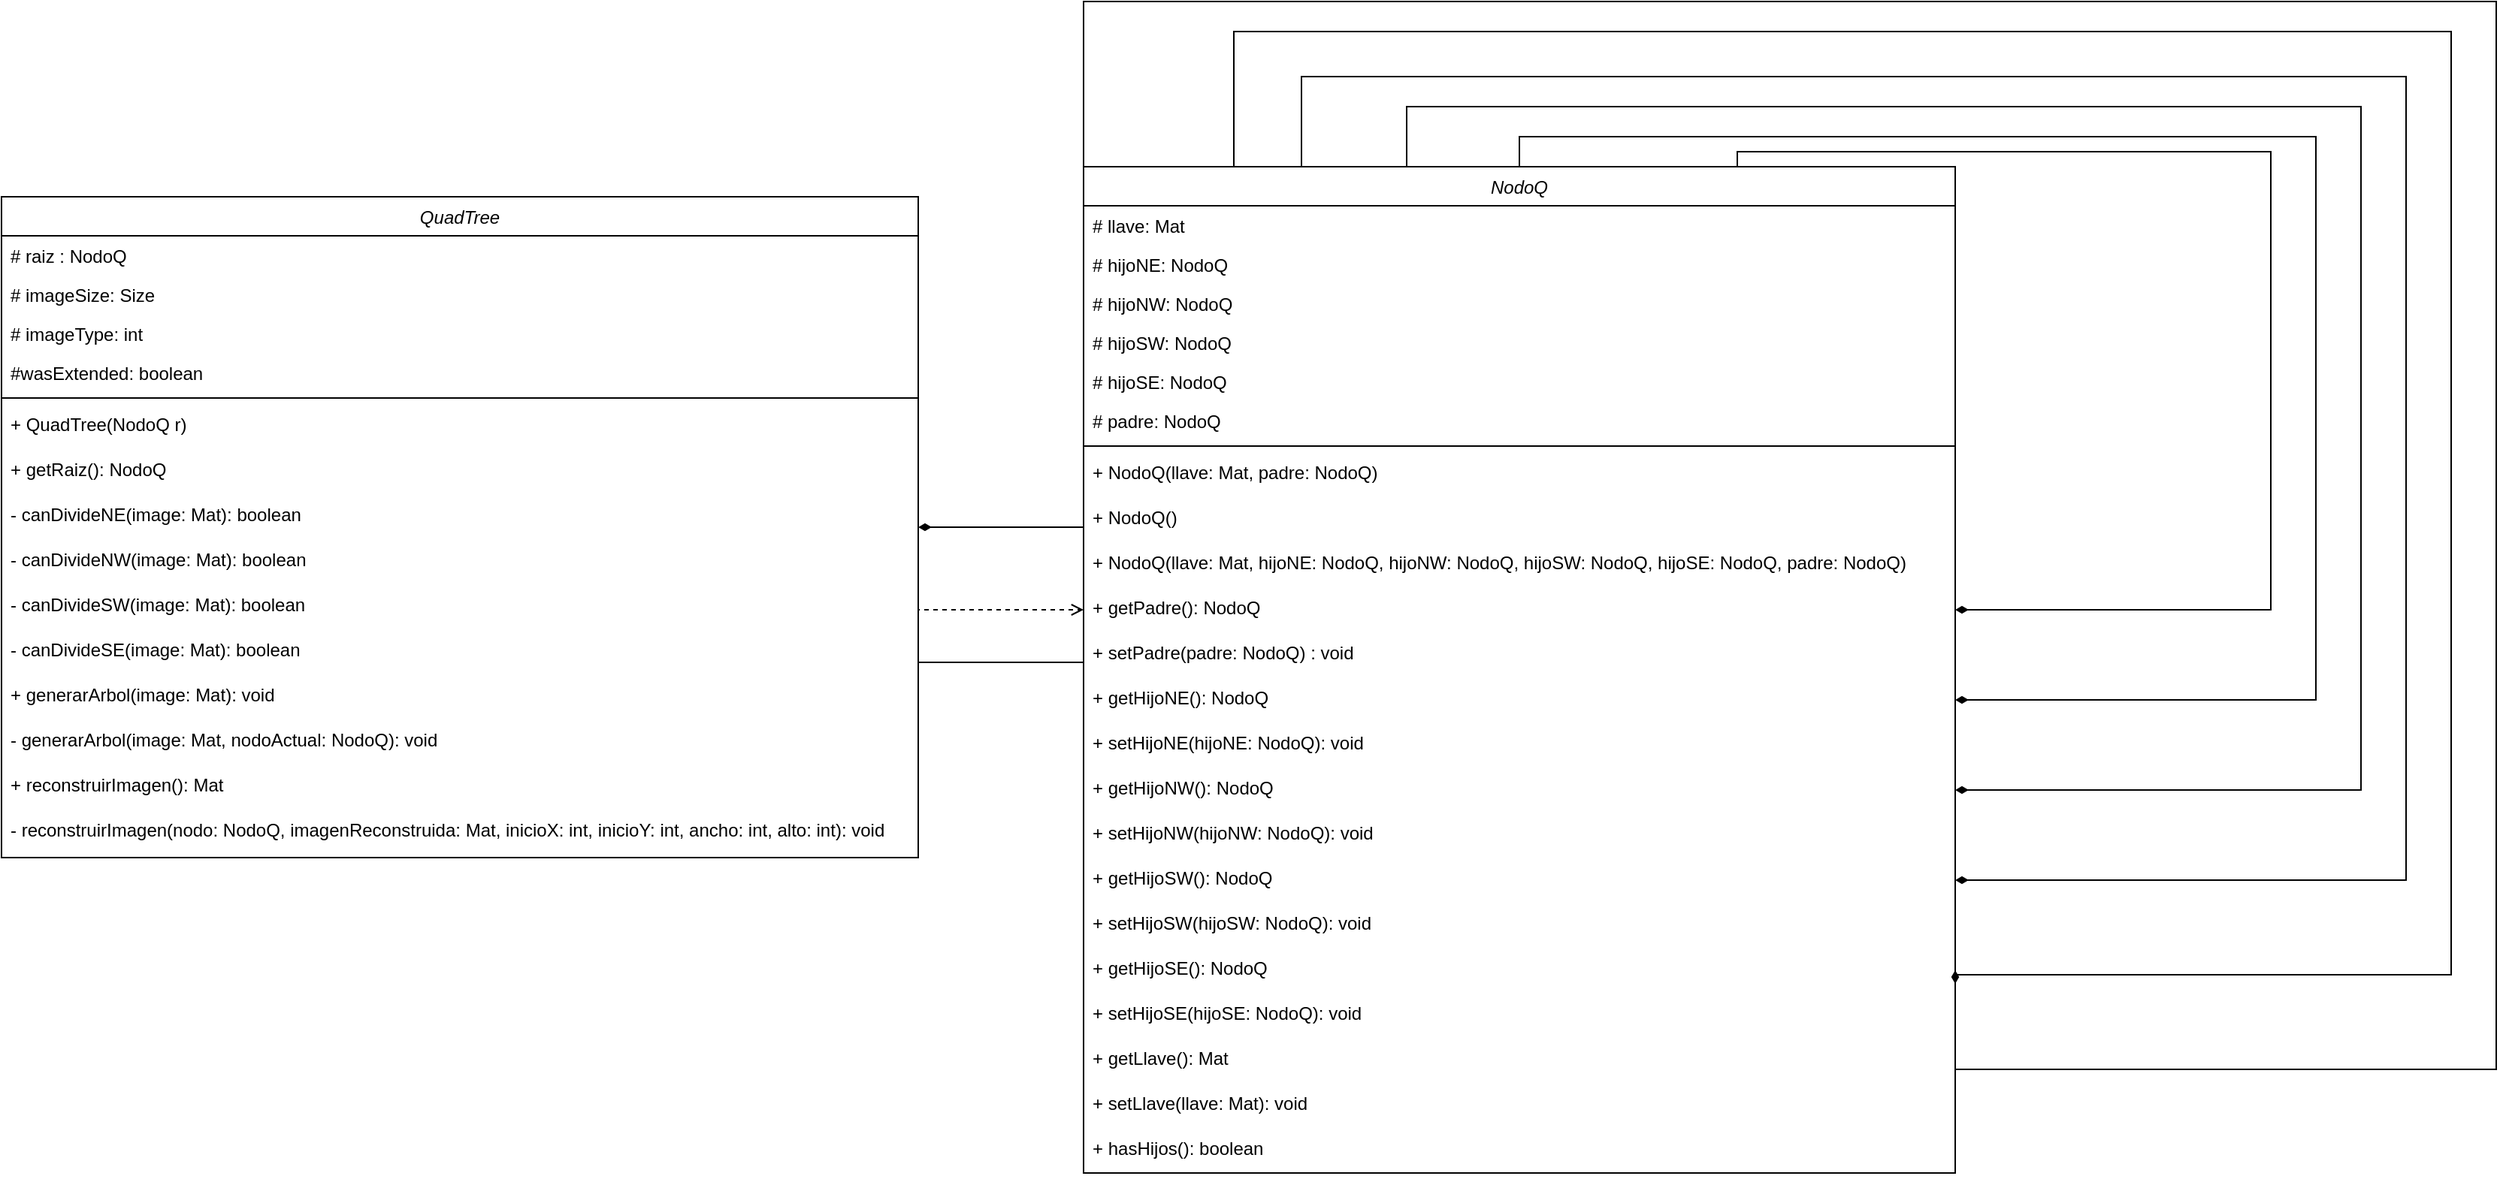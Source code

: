 <mxfile version="22.0.6" type="device">
  <diagram id="C5RBs43oDa-KdzZeNtuy" name="Page-1">
    <mxGraphModel dx="1843" dy="1996" grid="1" gridSize="10" guides="1" tooltips="1" connect="1" arrows="1" fold="1" page="1" pageScale="1" pageWidth="827" pageHeight="1169" math="0" shadow="0">
      <root>
        <mxCell id="WIyWlLk6GJQsqaUBKTNV-0" />
        <mxCell id="WIyWlLk6GJQsqaUBKTNV-1" parent="WIyWlLk6GJQsqaUBKTNV-0" />
        <mxCell id="zkfFHV4jXpPFQw0GAbJ--0" value="QuadTree" style="swimlane;fontStyle=2;align=center;verticalAlign=top;childLayout=stackLayout;horizontal=1;startSize=26;horizontalStack=0;resizeParent=1;resizeLast=0;collapsible=1;marginBottom=0;rounded=0;shadow=0;strokeWidth=1;" parent="WIyWlLk6GJQsqaUBKTNV-1" vertex="1">
          <mxGeometry x="50" y="90" width="610" height="440" as="geometry">
            <mxRectangle x="230" y="140" width="160" height="26" as="alternateBounds" />
          </mxGeometry>
        </mxCell>
        <mxCell id="Glf05ymJiexmFn3EhBXO-1" value="# raiz : NodoQ" style="text;align=left;verticalAlign=top;spacingLeft=4;spacingRight=4;overflow=hidden;rotatable=0;points=[[0,0.5],[1,0.5]];portConstraint=eastwest;" parent="zkfFHV4jXpPFQw0GAbJ--0" vertex="1">
          <mxGeometry y="26" width="610" height="26" as="geometry" />
        </mxCell>
        <mxCell id="Glf05ymJiexmFn3EhBXO-2" value="# imageSize: Size" style="text;align=left;verticalAlign=top;spacingLeft=4;spacingRight=4;overflow=hidden;rotatable=0;points=[[0,0.5],[1,0.5]];portConstraint=eastwest;" parent="zkfFHV4jXpPFQw0GAbJ--0" vertex="1">
          <mxGeometry y="52" width="610" height="26" as="geometry" />
        </mxCell>
        <mxCell id="Glf05ymJiexmFn3EhBXO-3" value="# imageType: int" style="text;align=left;verticalAlign=top;spacingLeft=4;spacingRight=4;overflow=hidden;rotatable=0;points=[[0,0.5],[1,0.5]];portConstraint=eastwest;" parent="zkfFHV4jXpPFQw0GAbJ--0" vertex="1">
          <mxGeometry y="78" width="610" height="26" as="geometry" />
        </mxCell>
        <mxCell id="Glf05ymJiexmFn3EhBXO-4" value="#wasExtended: boolean" style="text;align=left;verticalAlign=top;spacingLeft=4;spacingRight=4;overflow=hidden;rotatable=0;points=[[0,0.5],[1,0.5]];portConstraint=eastwest;" parent="zkfFHV4jXpPFQw0GAbJ--0" vertex="1">
          <mxGeometry y="104" width="610" height="26" as="geometry" />
        </mxCell>
        <mxCell id="zkfFHV4jXpPFQw0GAbJ--4" value="" style="line;html=1;strokeWidth=1;align=left;verticalAlign=middle;spacingTop=-1;spacingLeft=3;spacingRight=3;rotatable=0;labelPosition=right;points=[];portConstraint=eastwest;" parent="zkfFHV4jXpPFQw0GAbJ--0" vertex="1">
          <mxGeometry y="130" width="610" height="8" as="geometry" />
        </mxCell>
        <mxCell id="zkfFHV4jXpPFQw0GAbJ--5" value="+ QuadTree(NodoQ r)&#xa;" style="text;align=left;verticalAlign=top;spacingLeft=4;spacingRight=4;overflow=hidden;rotatable=0;points=[[0,0.5],[1,0.5]];portConstraint=eastwest;" parent="zkfFHV4jXpPFQw0GAbJ--0" vertex="1">
          <mxGeometry y="138" width="610" height="30" as="geometry" />
        </mxCell>
        <mxCell id="Glf05ymJiexmFn3EhBXO-6" value="+ getRaiz(): NodoQ&#xa;" style="text;align=left;verticalAlign=top;spacingLeft=4;spacingRight=4;overflow=hidden;rotatable=0;points=[[0,0.5],[1,0.5]];portConstraint=eastwest;" parent="zkfFHV4jXpPFQw0GAbJ--0" vertex="1">
          <mxGeometry y="168" width="610" height="30" as="geometry" />
        </mxCell>
        <mxCell id="Glf05ymJiexmFn3EhBXO-7" value="- canDivideNE(image: Mat): boolean&#xa;" style="text;align=left;verticalAlign=top;spacingLeft=4;spacingRight=4;overflow=hidden;rotatable=0;points=[[0,0.5],[1,0.5]];portConstraint=eastwest;" parent="zkfFHV4jXpPFQw0GAbJ--0" vertex="1">
          <mxGeometry y="198" width="610" height="30" as="geometry" />
        </mxCell>
        <mxCell id="Glf05ymJiexmFn3EhBXO-8" value="- canDivideNW(image: Mat): boolean&#xa;" style="text;align=left;verticalAlign=top;spacingLeft=4;spacingRight=4;overflow=hidden;rotatable=0;points=[[0,0.5],[1,0.5]];portConstraint=eastwest;" parent="zkfFHV4jXpPFQw0GAbJ--0" vertex="1">
          <mxGeometry y="228" width="610" height="30" as="geometry" />
        </mxCell>
        <mxCell id="Glf05ymJiexmFn3EhBXO-9" value="- canDivideSW(image: Mat): boolean&#xa;" style="text;align=left;verticalAlign=top;spacingLeft=4;spacingRight=4;overflow=hidden;rotatable=0;points=[[0,0.5],[1,0.5]];portConstraint=eastwest;" parent="zkfFHV4jXpPFQw0GAbJ--0" vertex="1">
          <mxGeometry y="258" width="610" height="30" as="geometry" />
        </mxCell>
        <mxCell id="Glf05ymJiexmFn3EhBXO-10" value="- canDivideSE(image: Mat): boolean&#xa;" style="text;align=left;verticalAlign=top;spacingLeft=4;spacingRight=4;overflow=hidden;rotatable=0;points=[[0,0.5],[1,0.5]];portConstraint=eastwest;" parent="zkfFHV4jXpPFQw0GAbJ--0" vertex="1">
          <mxGeometry y="288" width="610" height="30" as="geometry" />
        </mxCell>
        <mxCell id="Glf05ymJiexmFn3EhBXO-11" value="+ generarArbol(image: Mat): void" style="text;align=left;verticalAlign=top;spacingLeft=4;spacingRight=4;overflow=hidden;rotatable=0;points=[[0,0.5],[1,0.5]];portConstraint=eastwest;" parent="zkfFHV4jXpPFQw0GAbJ--0" vertex="1">
          <mxGeometry y="318" width="610" height="30" as="geometry" />
        </mxCell>
        <mxCell id="Glf05ymJiexmFn3EhBXO-12" value="- generarArbol(image: Mat, nodoActual: NodoQ): void" style="text;align=left;verticalAlign=top;spacingLeft=4;spacingRight=4;overflow=hidden;rotatable=0;points=[[0,0.5],[1,0.5]];portConstraint=eastwest;" parent="zkfFHV4jXpPFQw0GAbJ--0" vertex="1">
          <mxGeometry y="348" width="610" height="30" as="geometry" />
        </mxCell>
        <mxCell id="Glf05ymJiexmFn3EhBXO-13" value="+ reconstruirImagen(): Mat&#xa;" style="text;align=left;verticalAlign=top;spacingLeft=4;spacingRight=4;overflow=hidden;rotatable=0;points=[[0,0.5],[1,0.5]];portConstraint=eastwest;" parent="zkfFHV4jXpPFQw0GAbJ--0" vertex="1">
          <mxGeometry y="378" width="610" height="30" as="geometry" />
        </mxCell>
        <mxCell id="Glf05ymJiexmFn3EhBXO-14" value="- reconstruirImagen(nodo: NodoQ, imagenReconstruida: Mat, inicioX: int, inicioY: int, ancho: int, alto: int): void" style="text;align=left;verticalAlign=top;spacingLeft=4;spacingRight=4;overflow=hidden;rotatable=0;points=[[0,0.5],[1,0.5]];portConstraint=eastwest;" parent="zkfFHV4jXpPFQw0GAbJ--0" vertex="1">
          <mxGeometry y="408" width="610" height="30" as="geometry" />
        </mxCell>
        <mxCell id="Glf05ymJiexmFn3EhBXO-15" value="NodoQ" style="swimlane;fontStyle=2;align=center;verticalAlign=top;childLayout=stackLayout;horizontal=1;startSize=26;horizontalStack=0;resizeParent=1;resizeLast=0;collapsible=1;marginBottom=0;rounded=0;shadow=0;strokeWidth=1;" parent="WIyWlLk6GJQsqaUBKTNV-1" vertex="1">
          <mxGeometry x="770" y="70" width="580" height="670" as="geometry">
            <mxRectangle x="230" y="140" width="160" height="26" as="alternateBounds" />
          </mxGeometry>
        </mxCell>
        <mxCell id="Glf05ymJiexmFn3EhBXO-16" value="# llave: Mat&#xa;" style="text;align=left;verticalAlign=top;spacingLeft=4;spacingRight=4;overflow=hidden;rotatable=0;points=[[0,0.5],[1,0.5]];portConstraint=eastwest;" parent="Glf05ymJiexmFn3EhBXO-15" vertex="1">
          <mxGeometry y="26" width="580" height="26" as="geometry" />
        </mxCell>
        <mxCell id="Glf05ymJiexmFn3EhBXO-33" value="# hijoNE: NodoQ&#xa;" style="text;align=left;verticalAlign=top;spacingLeft=4;spacingRight=4;overflow=hidden;rotatable=0;points=[[0,0.5],[1,0.5]];portConstraint=eastwest;" parent="Glf05ymJiexmFn3EhBXO-15" vertex="1">
          <mxGeometry y="52" width="580" height="26" as="geometry" />
        </mxCell>
        <mxCell id="Glf05ymJiexmFn3EhBXO-34" value="# hijoNW: NodoQ&#xa;" style="text;align=left;verticalAlign=top;spacingLeft=4;spacingRight=4;overflow=hidden;rotatable=0;points=[[0,0.5],[1,0.5]];portConstraint=eastwest;" parent="Glf05ymJiexmFn3EhBXO-15" vertex="1">
          <mxGeometry y="78" width="580" height="26" as="geometry" />
        </mxCell>
        <mxCell id="Glf05ymJiexmFn3EhBXO-35" value="# hijoSW: NodoQ&#xa;" style="text;align=left;verticalAlign=top;spacingLeft=4;spacingRight=4;overflow=hidden;rotatable=0;points=[[0,0.5],[1,0.5]];portConstraint=eastwest;" parent="Glf05ymJiexmFn3EhBXO-15" vertex="1">
          <mxGeometry y="104" width="580" height="26" as="geometry" />
        </mxCell>
        <mxCell id="Glf05ymJiexmFn3EhBXO-36" value="# hijoSE: NodoQ&#xa;" style="text;align=left;verticalAlign=top;spacingLeft=4;spacingRight=4;overflow=hidden;rotatable=0;points=[[0,0.5],[1,0.5]];portConstraint=eastwest;" parent="Glf05ymJiexmFn3EhBXO-15" vertex="1">
          <mxGeometry y="130" width="580" height="26" as="geometry" />
        </mxCell>
        <mxCell id="Glf05ymJiexmFn3EhBXO-37" value="# padre: NodoQ" style="text;align=left;verticalAlign=top;spacingLeft=4;spacingRight=4;overflow=hidden;rotatable=0;points=[[0,0.5],[1,0.5]];portConstraint=eastwest;" parent="Glf05ymJiexmFn3EhBXO-15" vertex="1">
          <mxGeometry y="156" width="580" height="26" as="geometry" />
        </mxCell>
        <mxCell id="Glf05ymJiexmFn3EhBXO-22" value="" style="line;html=1;strokeWidth=1;align=left;verticalAlign=middle;spacingTop=-1;spacingLeft=3;spacingRight=3;rotatable=0;labelPosition=right;points=[];portConstraint=eastwest;" parent="Glf05ymJiexmFn3EhBXO-15" vertex="1">
          <mxGeometry y="182" width="580" height="8" as="geometry" />
        </mxCell>
        <mxCell id="Glf05ymJiexmFn3EhBXO-23" value="+ NodoQ(llave: Mat, padre: NodoQ)" style="text;align=left;verticalAlign=top;spacingLeft=4;spacingRight=4;overflow=hidden;rotatable=0;points=[[0,0.5],[1,0.5]];portConstraint=eastwest;" parent="Glf05ymJiexmFn3EhBXO-15" vertex="1">
          <mxGeometry y="190" width="580" height="30" as="geometry" />
        </mxCell>
        <mxCell id="Glf05ymJiexmFn3EhBXO-32" value="+ NodoQ()&#xa;&#xa;" style="text;align=left;verticalAlign=top;spacingLeft=4;spacingRight=4;overflow=hidden;rotatable=0;points=[[0,0.5],[1,0.5]];portConstraint=eastwest;" parent="Glf05ymJiexmFn3EhBXO-15" vertex="1">
          <mxGeometry y="220" width="580" height="30" as="geometry" />
        </mxCell>
        <mxCell id="Glf05ymJiexmFn3EhBXO-38" value="+ NodoQ(llave: Mat, hijoNE: NodoQ, hijoNW: NodoQ, hijoSW: NodoQ, hijoSE: NodoQ, padre: NodoQ)" style="text;align=left;verticalAlign=top;spacingLeft=4;spacingRight=4;overflow=hidden;rotatable=0;points=[[0,0.5],[1,0.5]];portConstraint=eastwest;" parent="Glf05ymJiexmFn3EhBXO-15" vertex="1">
          <mxGeometry y="250" width="580" height="30" as="geometry" />
        </mxCell>
        <mxCell id="Glf05ymJiexmFn3EhBXO-39" value="+ getPadre(): NodoQ" style="text;align=left;verticalAlign=top;spacingLeft=4;spacingRight=4;overflow=hidden;rotatable=0;points=[[0,0.5],[1,0.5]];portConstraint=eastwest;" parent="Glf05ymJiexmFn3EhBXO-15" vertex="1">
          <mxGeometry y="280" width="580" height="30" as="geometry" />
        </mxCell>
        <mxCell id="Glf05ymJiexmFn3EhBXO-40" value="+ setPadre(padre: NodoQ) : void" style="text;align=left;verticalAlign=top;spacingLeft=4;spacingRight=4;overflow=hidden;rotatable=0;points=[[0,0.5],[1,0.5]];portConstraint=eastwest;" parent="Glf05ymJiexmFn3EhBXO-15" vertex="1">
          <mxGeometry y="310" width="580" height="30" as="geometry" />
        </mxCell>
        <mxCell id="Glf05ymJiexmFn3EhBXO-41" value="+ getHijoNE(): NodoQ" style="text;align=left;verticalAlign=top;spacingLeft=4;spacingRight=4;overflow=hidden;rotatable=0;points=[[0,0.5],[1,0.5]];portConstraint=eastwest;" parent="Glf05ymJiexmFn3EhBXO-15" vertex="1">
          <mxGeometry y="340" width="580" height="30" as="geometry" />
        </mxCell>
        <mxCell id="Glf05ymJiexmFn3EhBXO-42" value="+ setHijoNE(hijoNE: NodoQ): void" style="text;align=left;verticalAlign=top;spacingLeft=4;spacingRight=4;overflow=hidden;rotatable=0;points=[[0,0.5],[1,0.5]];portConstraint=eastwest;" parent="Glf05ymJiexmFn3EhBXO-15" vertex="1">
          <mxGeometry y="370" width="580" height="30" as="geometry" />
        </mxCell>
        <mxCell id="Glf05ymJiexmFn3EhBXO-43" value="+ getHijoNW(): NodoQ&#xa;" style="text;align=left;verticalAlign=top;spacingLeft=4;spacingRight=4;overflow=hidden;rotatable=0;points=[[0,0.5],[1,0.5]];portConstraint=eastwest;" parent="Glf05ymJiexmFn3EhBXO-15" vertex="1">
          <mxGeometry y="400" width="580" height="30" as="geometry" />
        </mxCell>
        <mxCell id="Glf05ymJiexmFn3EhBXO-44" value="+ setHijoNW(hijoNW: NodoQ): void" style="text;align=left;verticalAlign=top;spacingLeft=4;spacingRight=4;overflow=hidden;rotatable=0;points=[[0,0.5],[1,0.5]];portConstraint=eastwest;" parent="Glf05ymJiexmFn3EhBXO-15" vertex="1">
          <mxGeometry y="430" width="580" height="30" as="geometry" />
        </mxCell>
        <mxCell id="Glf05ymJiexmFn3EhBXO-45" value="+ getHijoSW(): NodoQ&#xa;" style="text;align=left;verticalAlign=top;spacingLeft=4;spacingRight=4;overflow=hidden;rotatable=0;points=[[0,0.5],[1,0.5]];portConstraint=eastwest;" parent="Glf05ymJiexmFn3EhBXO-15" vertex="1">
          <mxGeometry y="460" width="580" height="30" as="geometry" />
        </mxCell>
        <mxCell id="Glf05ymJiexmFn3EhBXO-46" value="+ setHijoSW(hijoSW: NodoQ): void" style="text;align=left;verticalAlign=top;spacingLeft=4;spacingRight=4;overflow=hidden;rotatable=0;points=[[0,0.5],[1,0.5]];portConstraint=eastwest;" parent="Glf05ymJiexmFn3EhBXO-15" vertex="1">
          <mxGeometry y="490" width="580" height="30" as="geometry" />
        </mxCell>
        <mxCell id="Glf05ymJiexmFn3EhBXO-47" value="+ getHijoSE(): NodoQ&#xa;" style="text;align=left;verticalAlign=top;spacingLeft=4;spacingRight=4;overflow=hidden;rotatable=0;points=[[0,0.5],[1,0.5]];portConstraint=eastwest;" parent="Glf05ymJiexmFn3EhBXO-15" vertex="1">
          <mxGeometry y="520" width="580" height="30" as="geometry" />
        </mxCell>
        <mxCell id="Glf05ymJiexmFn3EhBXO-48" value="+ setHijoSE(hijoSE: NodoQ): void" style="text;align=left;verticalAlign=top;spacingLeft=4;spacingRight=4;overflow=hidden;rotatable=0;points=[[0,0.5],[1,0.5]];portConstraint=eastwest;" parent="Glf05ymJiexmFn3EhBXO-15" vertex="1">
          <mxGeometry y="550" width="580" height="30" as="geometry" />
        </mxCell>
        <mxCell id="Glf05ymJiexmFn3EhBXO-49" value="+ getLlave(): Mat&#xa;" style="text;align=left;verticalAlign=top;spacingLeft=4;spacingRight=4;overflow=hidden;rotatable=0;points=[[0,0.5],[1,0.5]];portConstraint=eastwest;" parent="Glf05ymJiexmFn3EhBXO-15" vertex="1">
          <mxGeometry y="580" width="580" height="30" as="geometry" />
        </mxCell>
        <mxCell id="Glf05ymJiexmFn3EhBXO-50" value="+ setLlave(llave: Mat): void" style="text;align=left;verticalAlign=top;spacingLeft=4;spacingRight=4;overflow=hidden;rotatable=0;points=[[0,0.5],[1,0.5]];portConstraint=eastwest;" parent="Glf05ymJiexmFn3EhBXO-15" vertex="1">
          <mxGeometry y="610" width="580" height="30" as="geometry" />
        </mxCell>
        <mxCell id="Glf05ymJiexmFn3EhBXO-51" value="+ hasHijos(): boolean" style="text;align=left;verticalAlign=top;spacingLeft=4;spacingRight=4;overflow=hidden;rotatable=0;points=[[0,0.5],[1,0.5]];portConstraint=eastwest;" parent="Glf05ymJiexmFn3EhBXO-15" vertex="1">
          <mxGeometry y="640" width="580" height="30" as="geometry" />
        </mxCell>
        <mxCell id="Glf05ymJiexmFn3EhBXO-53" style="edgeStyle=orthogonalEdgeStyle;rounded=0;orthogonalLoop=1;jettySize=auto;html=1;exitX=0.5;exitY=0;exitDx=0;exitDy=0;entryX=1;entryY=0.5;entryDx=0;entryDy=0;endArrow=diamondThin;endFill=1;" parent="Glf05ymJiexmFn3EhBXO-15" source="Glf05ymJiexmFn3EhBXO-15" target="Glf05ymJiexmFn3EhBXO-41" edge="1">
          <mxGeometry relative="1" as="geometry">
            <mxPoint x="750" y="100" as="targetPoint" />
            <Array as="points">
              <mxPoint x="290" y="-20" />
              <mxPoint x="820" y="-20" />
              <mxPoint x="820" y="355" />
            </Array>
          </mxGeometry>
        </mxCell>
        <mxCell id="Glf05ymJiexmFn3EhBXO-54" style="edgeStyle=orthogonalEdgeStyle;rounded=0;orthogonalLoop=1;jettySize=auto;html=1;endArrow=diamondThin;endFill=1;entryX=1;entryY=0.5;entryDx=0;entryDy=0;" parent="Glf05ymJiexmFn3EhBXO-15" source="Glf05ymJiexmFn3EhBXO-15" target="Glf05ymJiexmFn3EhBXO-43" edge="1">
          <mxGeometry relative="1" as="geometry">
            <mxPoint x="580" y="440" as="targetPoint" />
            <Array as="points">
              <mxPoint x="215" y="-40" />
              <mxPoint x="850" y="-40" />
              <mxPoint x="850" y="415" />
            </Array>
          </mxGeometry>
        </mxCell>
        <mxCell id="Glf05ymJiexmFn3EhBXO-55" style="edgeStyle=orthogonalEdgeStyle;rounded=0;orthogonalLoop=1;jettySize=auto;html=1;exitX=0.25;exitY=0;exitDx=0;exitDy=0;entryX=1;entryY=0.5;entryDx=0;entryDy=0;endArrow=diamondThin;endFill=1;" parent="Glf05ymJiexmFn3EhBXO-15" source="Glf05ymJiexmFn3EhBXO-15" target="Glf05ymJiexmFn3EhBXO-45" edge="1">
          <mxGeometry relative="1" as="geometry">
            <mxPoint x="860" y="430" as="targetPoint" />
            <Array as="points">
              <mxPoint x="145" y="-60" />
              <mxPoint x="880" y="-60" />
              <mxPoint x="880" y="475" />
            </Array>
          </mxGeometry>
        </mxCell>
        <mxCell id="Glf05ymJiexmFn3EhBXO-56" style="edgeStyle=orthogonalEdgeStyle;rounded=0;orthogonalLoop=1;jettySize=auto;html=1;endArrow=diamondThin;endFill=1;entryX=1;entryY=0.5;entryDx=0;entryDy=0;startArrow=none;startFill=0;" parent="Glf05ymJiexmFn3EhBXO-15" source="Glf05ymJiexmFn3EhBXO-15" target="Glf05ymJiexmFn3EhBXO-47" edge="1">
          <mxGeometry relative="1" as="geometry">
            <mxPoint x="570" y="538" as="targetPoint" />
            <mxPoint x="100" y="62.5" as="sourcePoint" />
            <Array as="points">
              <mxPoint x="100" y="-90" />
              <mxPoint x="910" y="-90" />
              <mxPoint x="910" y="538" />
              <mxPoint x="580" y="538" />
            </Array>
          </mxGeometry>
        </mxCell>
        <mxCell id="Glf05ymJiexmFn3EhBXO-61" style="edgeStyle=orthogonalEdgeStyle;rounded=0;orthogonalLoop=1;jettySize=auto;html=1;exitX=0.75;exitY=0;exitDx=0;exitDy=0;endArrow=diamondThin;endFill=1;entryX=1;entryY=0.5;entryDx=0;entryDy=0;" parent="Glf05ymJiexmFn3EhBXO-15" source="Glf05ymJiexmFn3EhBXO-15" target="Glf05ymJiexmFn3EhBXO-39" edge="1">
          <mxGeometry relative="1" as="geometry">
            <mxPoint x="580" y="280" as="targetPoint" />
            <Array as="points">
              <mxPoint x="435" y="-10" />
              <mxPoint x="790" y="-10" />
              <mxPoint x="790" y="295" />
            </Array>
          </mxGeometry>
        </mxCell>
        <mxCell id="S6Ziu7sGaybo_XxZtjFz-0" style="edgeStyle=orthogonalEdgeStyle;rounded=0;orthogonalLoop=1;jettySize=auto;html=1;exitX=0;exitY=0;exitDx=0;exitDy=0;entryX=1;entryY=0.5;entryDx=0;entryDy=0;endArrow=none;endFill=0;" parent="Glf05ymJiexmFn3EhBXO-15" source="Glf05ymJiexmFn3EhBXO-15" target="Glf05ymJiexmFn3EhBXO-49" edge="1">
          <mxGeometry relative="1" as="geometry">
            <mxPoint x="1361" y="600" as="targetPoint" />
            <Array as="points">
              <mxPoint y="-110" />
              <mxPoint x="940" y="-110" />
              <mxPoint x="940" y="601" />
              <mxPoint x="580" y="601" />
            </Array>
          </mxGeometry>
        </mxCell>
        <mxCell id="Glf05ymJiexmFn3EhBXO-52" style="edgeStyle=orthogonalEdgeStyle;rounded=0;orthogonalLoop=1;jettySize=auto;html=1;entryX=0;entryY=0.5;entryDx=0;entryDy=0;endArrow=none;endFill=0;startArrow=diamondThin;startFill=1;" parent="WIyWlLk6GJQsqaUBKTNV-1" target="Glf05ymJiexmFn3EhBXO-32" edge="1">
          <mxGeometry relative="1" as="geometry">
            <Array as="points">
              <mxPoint x="770" y="310" />
            </Array>
            <mxPoint x="660" y="310" as="sourcePoint" />
          </mxGeometry>
        </mxCell>
        <mxCell id="Glf05ymJiexmFn3EhBXO-57" style="edgeStyle=orthogonalEdgeStyle;rounded=0;orthogonalLoop=1;jettySize=auto;html=1;exitX=1;exitY=0.5;exitDx=0;exitDy=0;entryX=0;entryY=0.5;entryDx=0;entryDy=0;endArrow=none;endFill=0;" parent="WIyWlLk6GJQsqaUBKTNV-1" source="Glf05ymJiexmFn3EhBXO-6" target="Glf05ymJiexmFn3EhBXO-38" edge="1">
          <mxGeometry relative="1" as="geometry">
            <Array as="points">
              <mxPoint x="660" y="400" />
              <mxPoint x="770" y="400" />
            </Array>
          </mxGeometry>
        </mxCell>
        <mxCell id="Glf05ymJiexmFn3EhBXO-59" style="edgeStyle=orthogonalEdgeStyle;rounded=0;orthogonalLoop=1;jettySize=auto;html=1;exitX=1;exitY=0.5;exitDx=0;exitDy=0;entryX=0;entryY=0.5;entryDx=0;entryDy=0;dashed=1;endArrow=open;endFill=0;" parent="WIyWlLk6GJQsqaUBKTNV-1" source="Glf05ymJiexmFn3EhBXO-7" target="Glf05ymJiexmFn3EhBXO-39" edge="1">
          <mxGeometry relative="1" as="geometry">
            <Array as="points">
              <mxPoint x="660" y="365" />
            </Array>
          </mxGeometry>
        </mxCell>
      </root>
    </mxGraphModel>
  </diagram>
</mxfile>
